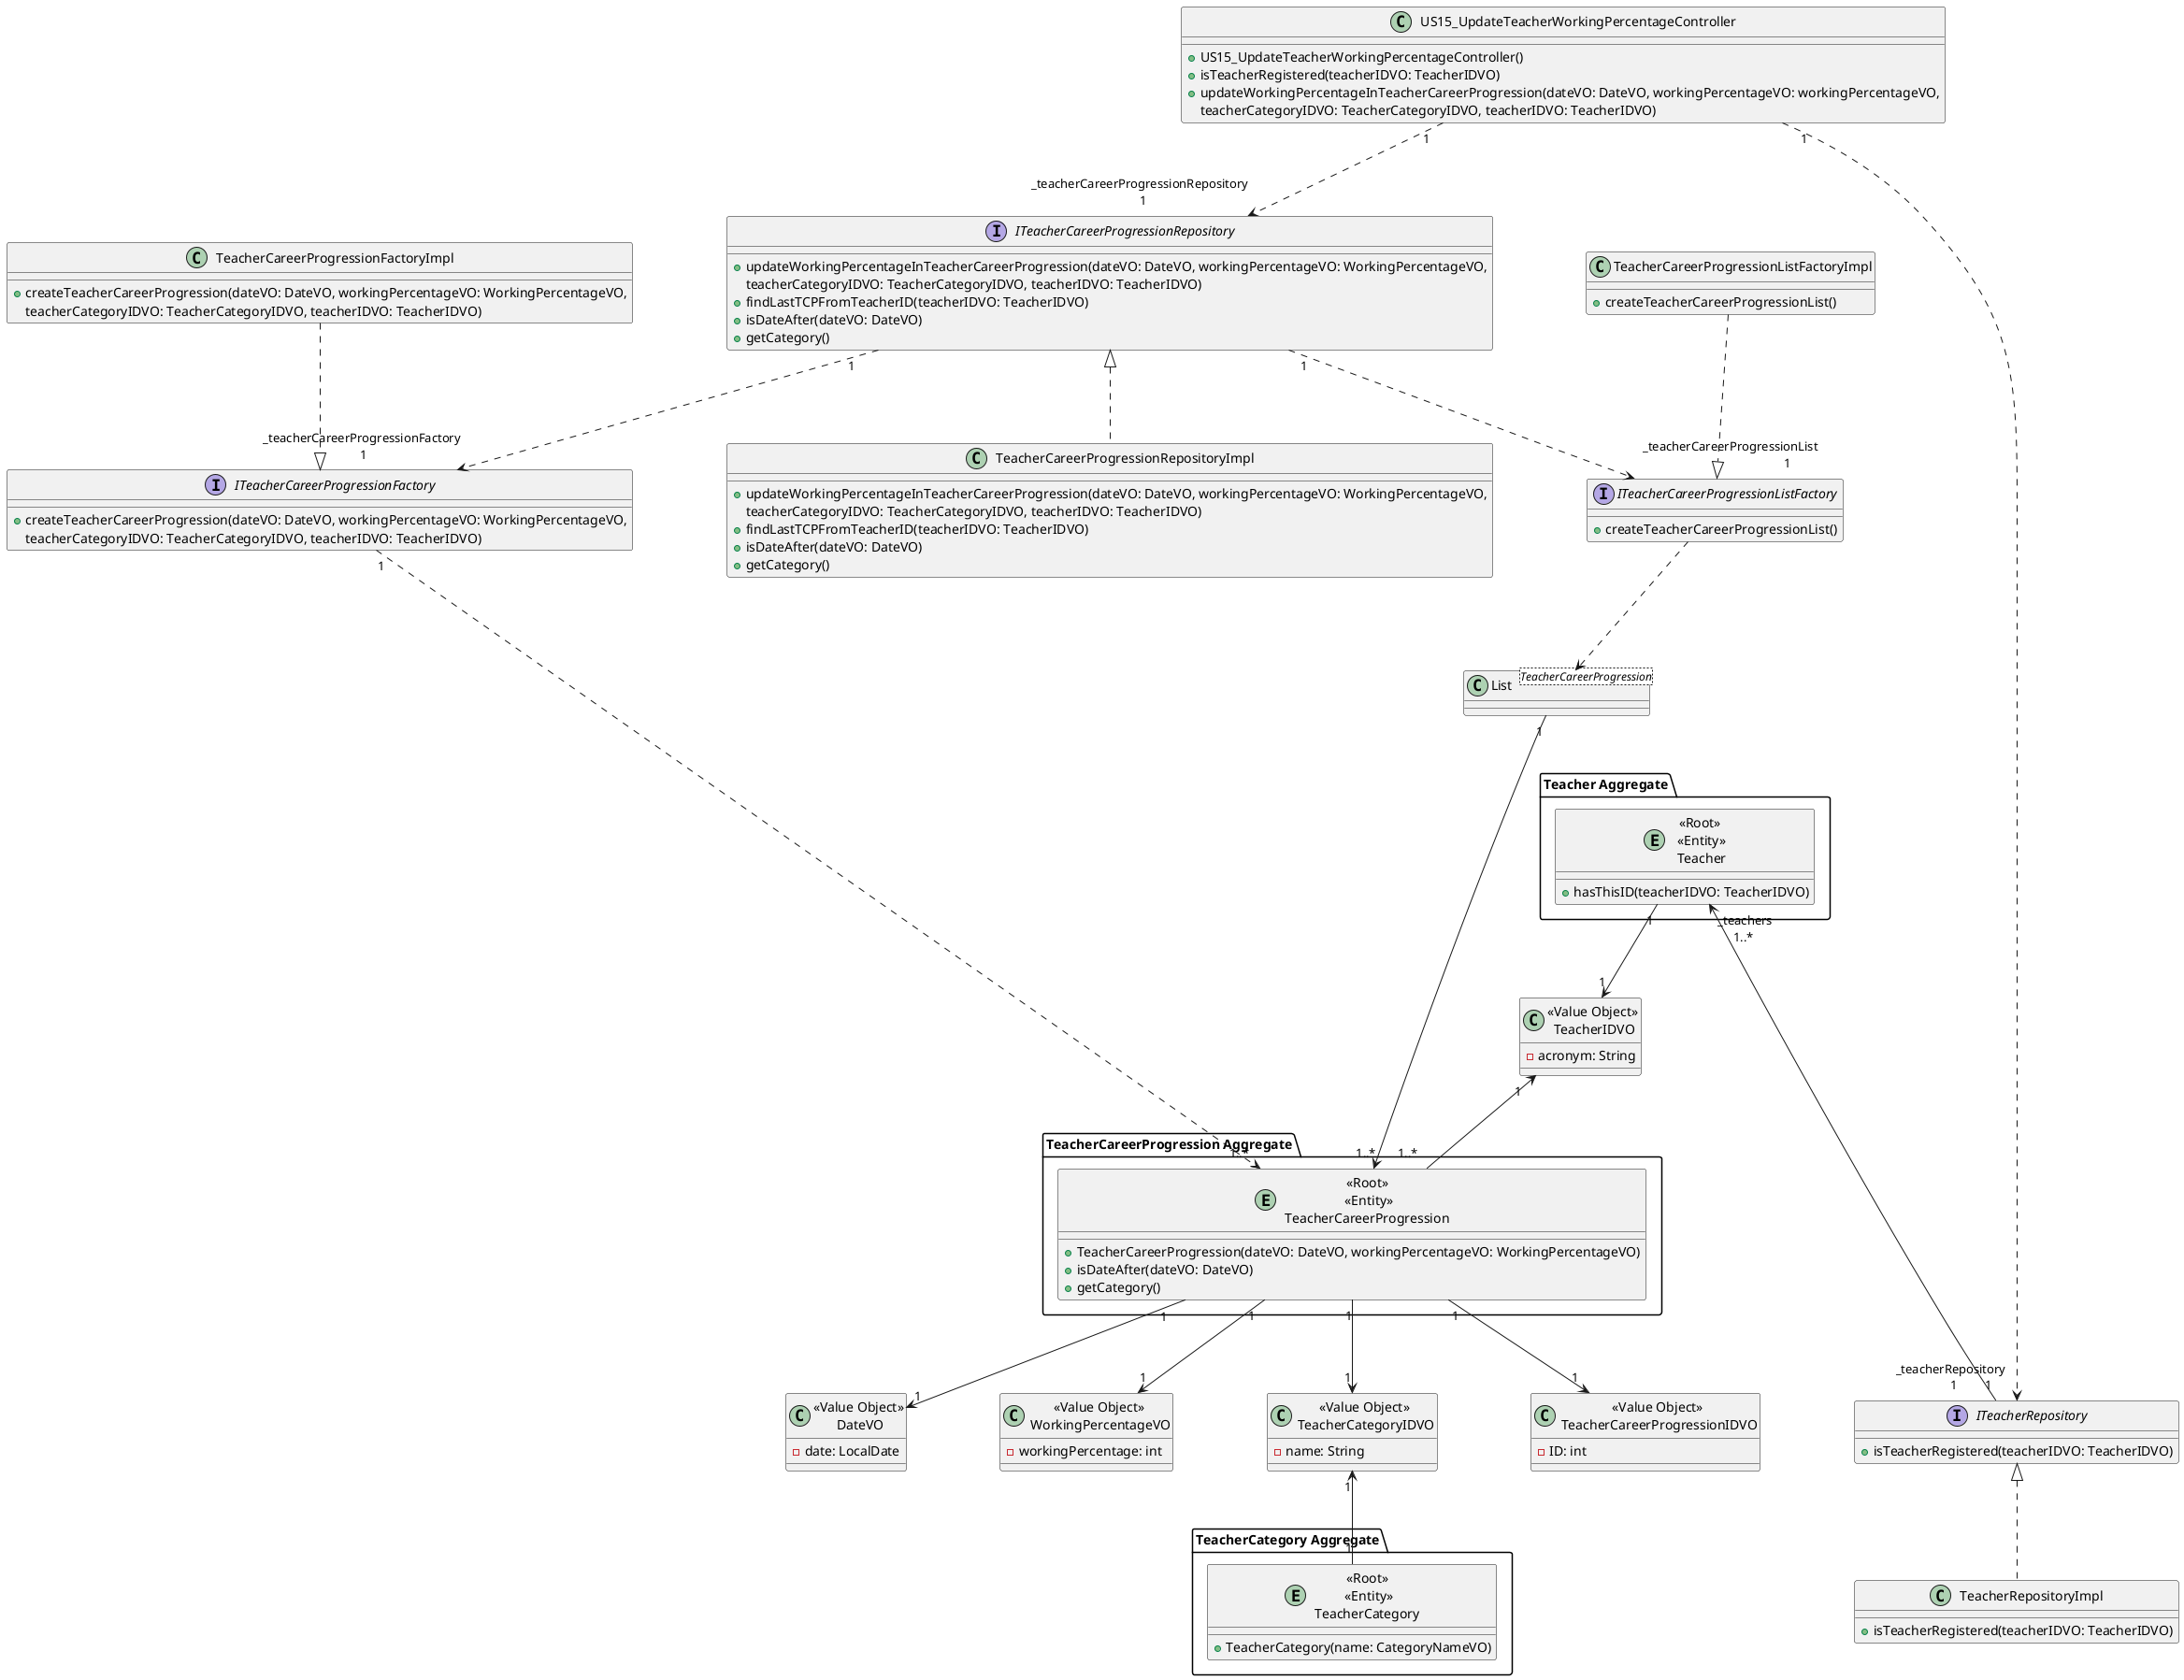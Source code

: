 @startuml

skinparam ranksep 100
skinparam nodesep 100

class US15_UpdateTeacherWorkingPercentageController {
    +US15_UpdateTeacherWorkingPercentageController()
    +isTeacherRegistered(teacherIDVO: TeacherIDVO)
    +updateWorkingPercentageInTeacherCareerProgression(dateVO: DateVO, workingPercentageVO: workingPercentageVO,
    teacherCategoryIDVO: TeacherCategoryIDVO, teacherIDVO: TeacherIDVO)
}

package "Teacher Aggregate" {
    entity "<<Root>>\n <<Entity>>\n Teacher" {
         +hasThisID(teacherIDVO: TeacherIDVO)
    }
}

class "<<Value Object>>\n TeacherIDVO" {
        -acronym: String
    }


package "TeacherCareerProgression Aggregate" {
    entity "<<Root>>\n <<Entity>>\nTeacherCareerProgression" {
        +TeacherCareerProgression(dateVO: DateVO, workingPercentageVO: WorkingPercentageVO)
        +isDateAfter(dateVO: DateVO)
        +getCategory()
    }
}

    class "<<Value Object>>\n TeacherCareerProgressionIDVO" {
          -ID: int
    }

    class "<<Value Object>>\n DateVO" {
          -date: LocalDate
    }

    class "<<Value Object>>\n WorkingPercentageVO" {
              -workingPercentage: int
   }

class TeacherCareerProgressionRepositoryImpl {
    +updateWorkingPercentageInTeacherCareerProgression(dateVO: DateVO, workingPercentageVO: WorkingPercentageVO,
    teacherCategoryIDVO: TeacherCategoryIDVO, teacherIDVO: TeacherIDVO)
    +findLastTCPFromTeacherID(teacherIDVO: TeacherIDVO)
    +isDateAfter(dateVO: DateVO)
    +getCategory()
}

class TeacherRepositoryImpl {
    +isTeacherRegistered(teacherIDVO: TeacherIDVO)
}

package "TeacherCategory Aggregate" {
    entity "<<Root>>\n <<Entity>>\nTeacherCategory" {
        + TeacherCategory(name: CategoryNameVO)
    }
}

interface ITeacherCareerProgressionRepository {
    +updateWorkingPercentageInTeacherCareerProgression(dateVO: DateVO, workingPercentageVO: WorkingPercentageVO,
    teacherCategoryIDVO: TeacherCategoryIDVO, teacherIDVO: TeacherIDVO)
    +findLastTCPFromTeacherID(teacherIDVO: TeacherIDVO)
    +isDateAfter(dateVO: DateVO)
    +getCategory()
}

interface ITeacherRepository {
    +isTeacherRegistered(teacherIDVO: TeacherIDVO)
}

class "<<Value Object>>\n TeacherCategoryIDVO" {
                -name: String
}

class TeacherCareerProgressionFactoryImpl {
    +createTeacherCareerProgression(dateVO: DateVO, workingPercentageVO: WorkingPercentageVO,
                                        teacherCategoryIDVO: TeacherCategoryIDVO, teacherIDVO: TeacherIDVO)
}

interface ITeacherCareerProgressionFactory {
    +createTeacherCareerProgression(dateVO: DateVO, workingPercentageVO: WorkingPercentageVO,
                                        teacherCategoryIDVO: TeacherCategoryIDVO, teacherIDVO: TeacherIDVO)
}

class TeacherCareerProgressionListFactoryImpl {
    +createTeacherCareerProgressionList()
}

interface ITeacherCareerProgressionListFactory {
    +createTeacherCareerProgressionList()
}

class List<TeacherCareerProgression> {
}

US15_UpdateTeacherWorkingPercentageController "1" ..> "_teacherRepository \n 1" ITeacherRepository
US15_UpdateTeacherWorkingPercentageController "1" ..> "_teacherCareerProgressionRepository \n 1" ITeacherCareerProgressionRepository
"<<Root>>\n <<Entity>>\n Teacher" "_teachers         \n 1..*           " <---- "1" ITeacherRepository
"<<Value Object>>\n TeacherIDVO" "1  " <-- "\n 1..*     " "<<Root>>\n <<Entity>>\nTeacherCareerProgression"
ITeacherCareerProgressionRepository "1" ..> "_teacherCareerProgressionFactory \n1" ITeacherCareerProgressionFactory
ITeacherCareerProgressionFactory "1" ..> "   \n        1..*" "<<Root>>\n <<Entity>>\nTeacherCareerProgression"
ITeacherCareerProgressionRepository "1" ..> "  _teacherCareerProgressionList \n                                     1" ITeacherCareerProgressionListFactory
TeacherCareerProgressionFactoryImpl ..|> ITeacherCareerProgressionFactory
TeacherCareerProgressionListFactoryImpl ..|> ITeacherCareerProgressionListFactory
ITeacherCareerProgressionListFactory ..> List
List "1" ----> "1..*" "<<Root>>\n <<Entity>>\nTeacherCareerProgression"
"<<Root>>\n <<Entity>>\n Teacher" "1" --> "1" "<<Value Object>>\n TeacherIDVO"
"<<Root>>\n <<Entity>>\nTeacherCareerProgression" "1" --> "1" "<<Value Object>>\n TeacherCareerProgressionIDVO"
"<<Root>>\n <<Entity>>\nTeacherCareerProgression" "1" --> "1" "<<Value Object>>\n DateVO"
"<<Root>>\n <<Entity>>\nTeacherCareerProgression" "1" --> "1" "<<Value Object>>\n WorkingPercentageVO"
"<<Root>>\n <<Entity>>\nTeacherCareerProgression" "1" --> "1" "<<Value Object>>\n TeacherCategoryIDVO"
"<<Value Object>>\n TeacherCategoryIDVO" "1" <-- "1" "<<Root>>\n <<Entity>>\nTeacherCategory"
ITeacherCareerProgressionRepository <|.. TeacherCareerProgressionRepositoryImpl
ITeacherRepository <|.. TeacherRepositoryImpl

@enduml